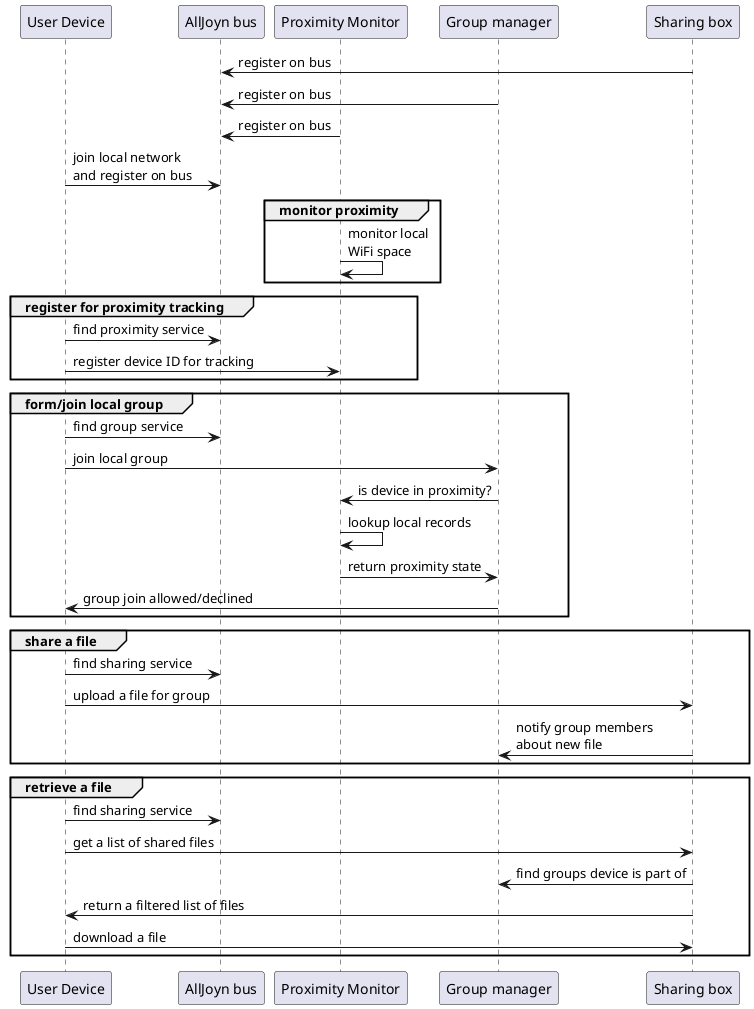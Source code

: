 @startuml
participant "User Device" as u
participant "AllJoyn bus" as bus
participant "Proximity Monitor" as mon
participant "Group manager" as gm
participant "Sharing box" as box 

box -> bus: register on bus
gm -> bus: register on bus
mon -> bus: register on bus

u -> bus: join local network\nand register on bus

group monitor proximity
mon -> mon: monitor local\nWiFi space
end

group register for proximity tracking
u -> bus: find proximity service
u -> mon: register device ID for tracking 
end

group form/join local group
u -> bus: find group service
u -> gm: join local group
gm -> mon: is device in proximity?
mon -> mon: lookup local records
mon -> gm: return proximity state
gm -> u: group join allowed/declined
end

group share a file
u -> bus: find sharing service
u -> box: upload a file for group
box -> gm: notify group members\nabout new file
end

group retrieve a file
u -> bus: find sharing service
u -> box: get a list of shared files
box -> gm: find groups device is part of
box -> u: return a filtered list of files
u -> box: download a file
end

@enduml